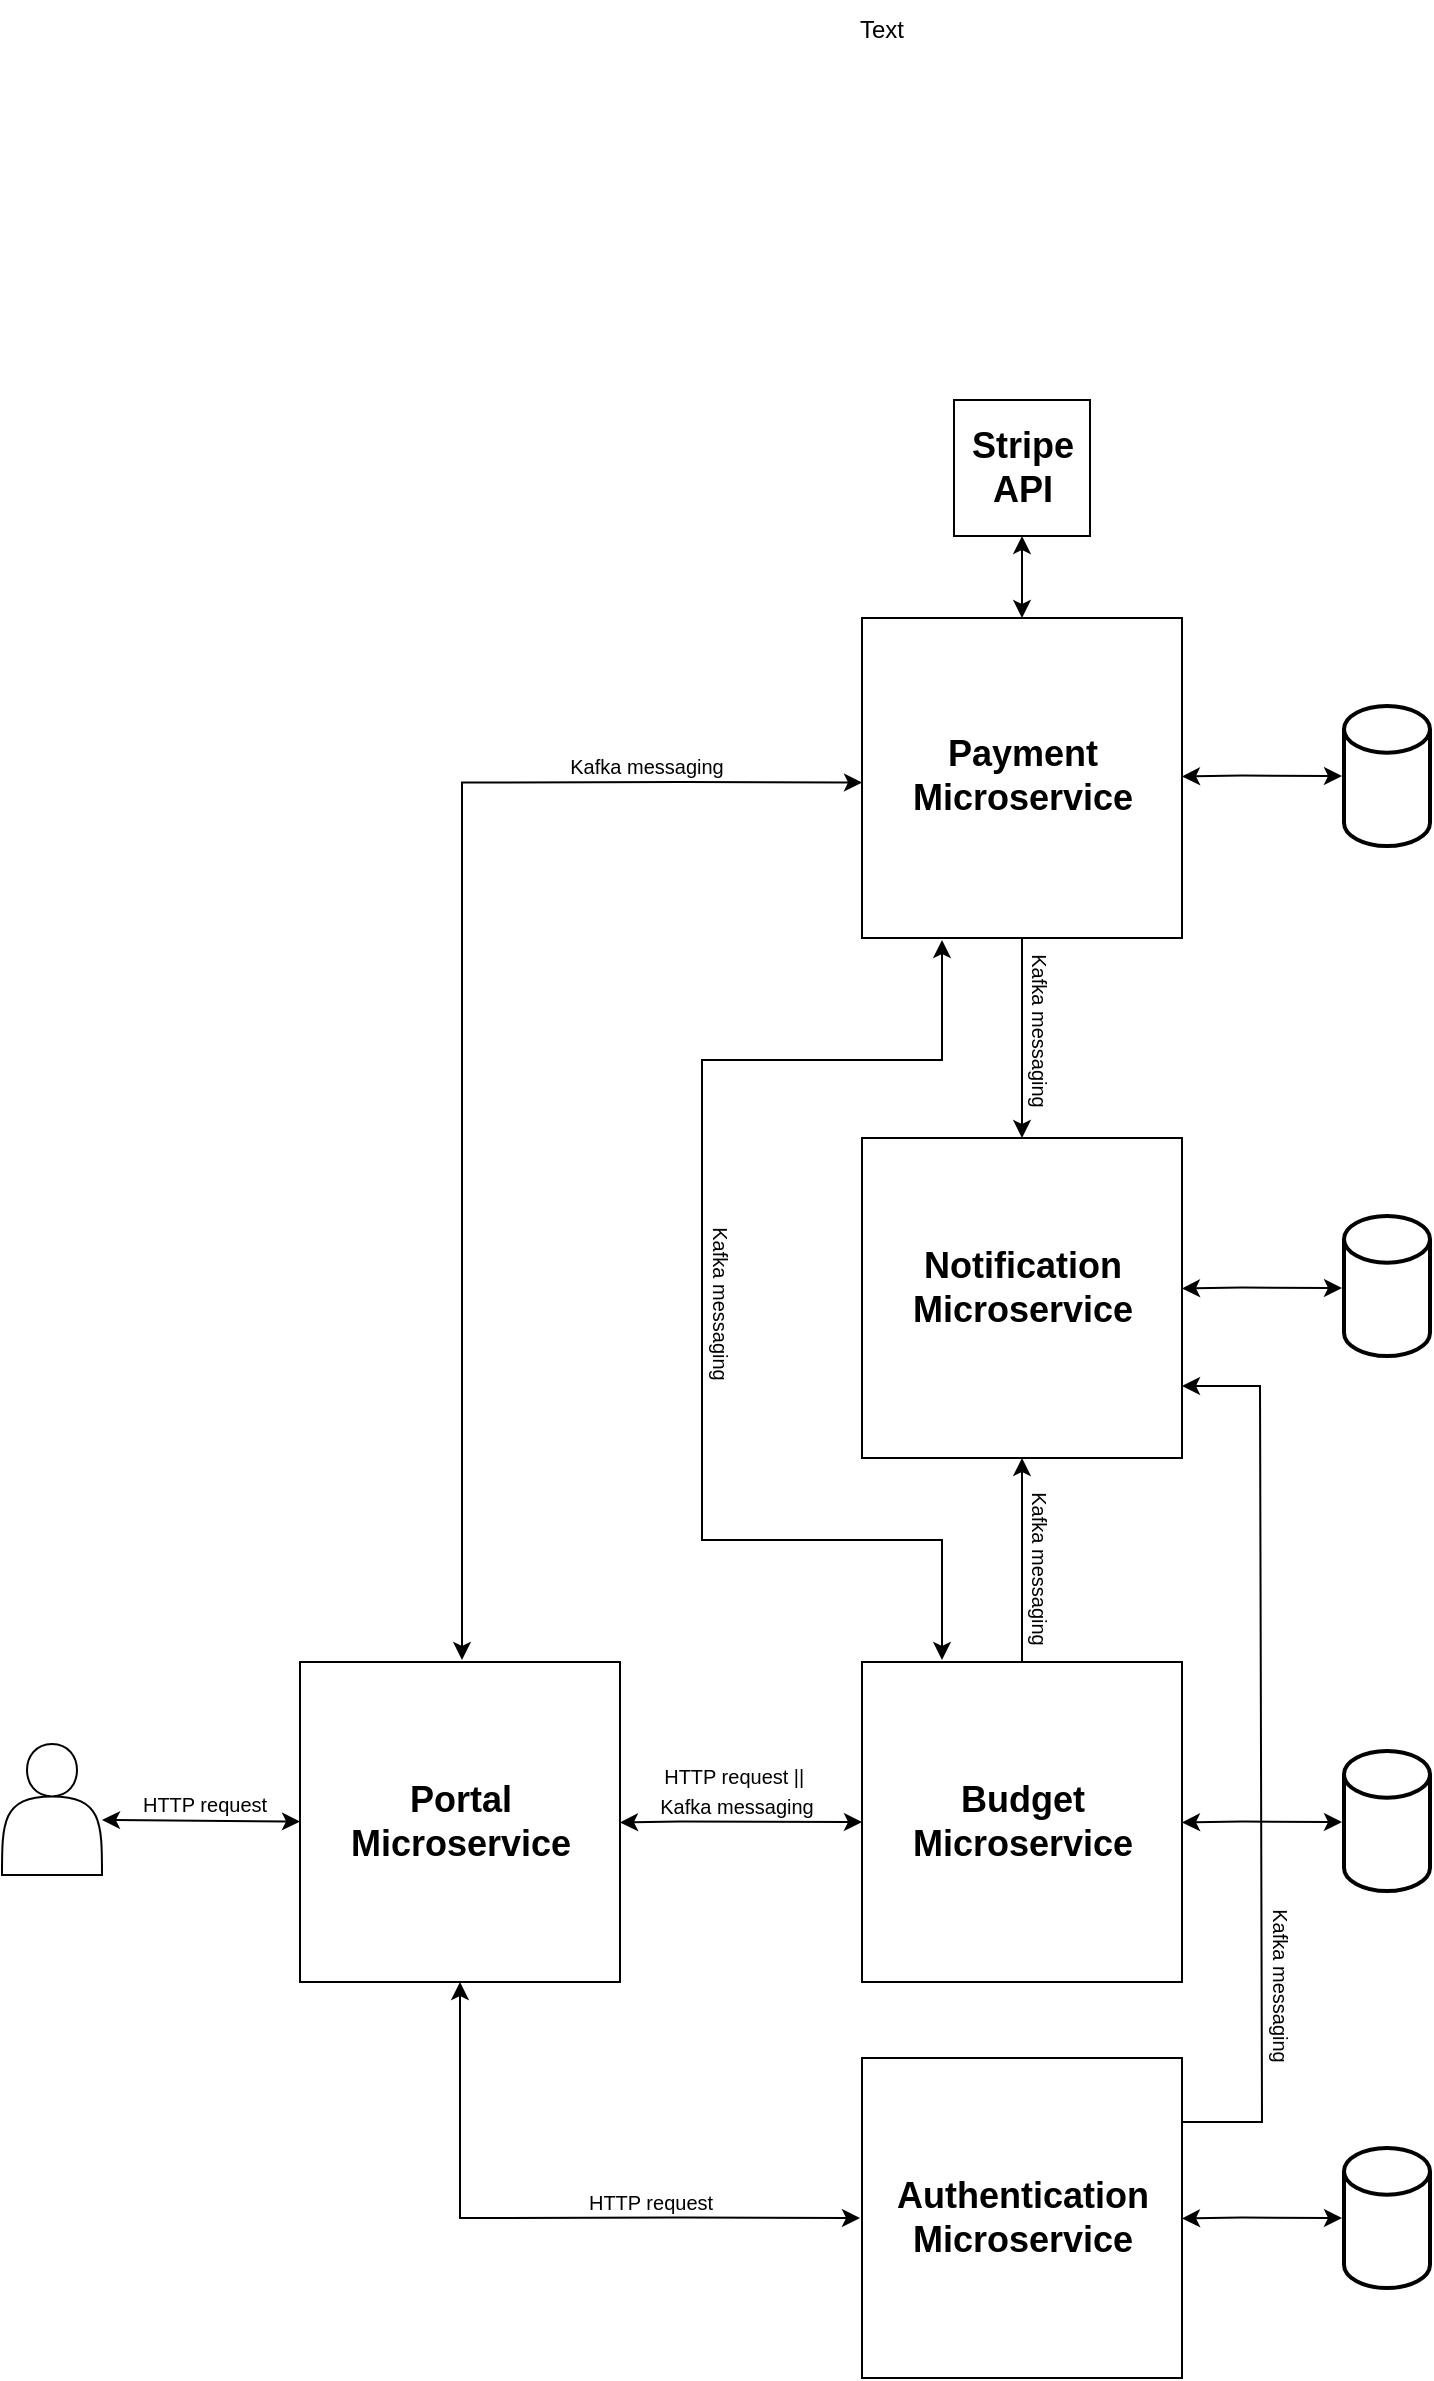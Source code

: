 <mxfile version="24.8.4">
  <diagram name="Page-1" id="SEh9UVj6TTWNKrk-7VKm">
    <mxGraphModel dx="899" dy="804" grid="0" gridSize="10" guides="1" tooltips="1" connect="1" arrows="1" fold="1" page="0" pageScale="1" pageWidth="827" pageHeight="1169" background="none" math="0" shadow="0">
      <root>
        <mxCell id="0" />
        <mxCell id="1" parent="0" />
        <mxCell id="y5lFJaWxc8QFZob6w4_z-1" value="" style="whiteSpace=wrap;html=1;aspect=fixed;" parent="1" vertex="1">
          <mxGeometry x="199" y="501" width="160" height="160" as="geometry" />
        </mxCell>
        <mxCell id="y5lFJaWxc8QFZob6w4_z-2" value="&lt;b&gt;&lt;font style=&quot;font-size: 18px;&quot;&gt;Portal&lt;br&gt;Microservice&lt;/font&gt;&lt;/b&gt;" style="text;html=1;align=center;verticalAlign=middle;whiteSpace=wrap;rounded=0;" parent="1" vertex="1">
          <mxGeometry x="221.5" y="533.5" width="115" height="95" as="geometry" />
        </mxCell>
        <mxCell id="y5lFJaWxc8QFZob6w4_z-3" value="" style="shape=actor;whiteSpace=wrap;html=1;" parent="1" vertex="1">
          <mxGeometry x="50" y="542" width="50" height="65.5" as="geometry" />
        </mxCell>
        <mxCell id="y5lFJaWxc8QFZob6w4_z-5" value="" style="endArrow=classic;startArrow=classic;html=1;rounded=0;entryX=0;entryY=0.5;entryDx=0;entryDy=0;" parent="1" edge="1">
          <mxGeometry width="50" height="50" relative="1" as="geometry">
            <mxPoint x="100" y="580" as="sourcePoint" />
            <mxPoint x="199" y="580.76" as="targetPoint" />
          </mxGeometry>
        </mxCell>
        <mxCell id="y5lFJaWxc8QFZob6w4_z-6" value="" style="whiteSpace=wrap;html=1;aspect=fixed;" parent="1" vertex="1">
          <mxGeometry x="480" y="-21" width="160" height="160" as="geometry" />
        </mxCell>
        <mxCell id="y5lFJaWxc8QFZob6w4_z-7" value="" style="whiteSpace=wrap;html=1;aspect=fixed;" parent="1" vertex="1">
          <mxGeometry x="480" y="501" width="160" height="160" as="geometry" />
        </mxCell>
        <mxCell id="y5lFJaWxc8QFZob6w4_z-8" value="" style="whiteSpace=wrap;html=1;aspect=fixed;" parent="1" vertex="1">
          <mxGeometry x="480" y="699" width="160" height="160" as="geometry" />
        </mxCell>
        <mxCell id="y5lFJaWxc8QFZob6w4_z-9" value="" style="endArrow=classic;startArrow=classic;html=1;rounded=0;entryX=0;entryY=0.5;entryDx=0;entryDy=0;" parent="1" target="y5lFJaWxc8QFZob6w4_z-7" edge="1">
          <mxGeometry width="50" height="50" relative="1" as="geometry">
            <mxPoint x="359" y="581.25" as="sourcePoint" />
            <mxPoint x="419" y="580.75" as="targetPoint" />
            <Array as="points">
              <mxPoint x="389" y="580.75" />
            </Array>
          </mxGeometry>
        </mxCell>
        <mxCell id="y5lFJaWxc8QFZob6w4_z-10" value="" style="endArrow=classic;startArrow=classic;html=1;rounded=0;" parent="1" edge="1">
          <mxGeometry width="50" height="50" relative="1" as="geometry">
            <mxPoint x="280" y="500" as="sourcePoint" />
            <mxPoint x="480" y="61.25" as="targetPoint" />
            <Array as="points">
              <mxPoint x="280" y="61.25" />
              <mxPoint x="390" y="61" />
            </Array>
          </mxGeometry>
        </mxCell>
        <mxCell id="y5lFJaWxc8QFZob6w4_z-11" value="" style="endArrow=classic;startArrow=classic;html=1;rounded=0;exitX=0.5;exitY=1;exitDx=0;exitDy=0;" parent="1" source="y5lFJaWxc8QFZob6w4_z-1" edge="1">
          <mxGeometry width="50" height="50" relative="1" as="geometry">
            <mxPoint x="279" y="619" as="sourcePoint" />
            <mxPoint x="479" y="779" as="targetPoint" />
            <Array as="points">
              <mxPoint x="279" y="779" />
              <mxPoint x="389" y="778.75" />
            </Array>
          </mxGeometry>
        </mxCell>
        <mxCell id="y5lFJaWxc8QFZob6w4_z-12" value="" style="endArrow=classic;startArrow=classic;html=1;rounded=0;entryX=0;entryY=0.5;entryDx=0;entryDy=0;" parent="1" edge="1">
          <mxGeometry width="50" height="50" relative="1" as="geometry">
            <mxPoint x="640" y="779.25" as="sourcePoint" />
            <mxPoint x="720" y="779" as="targetPoint" />
            <Array as="points">
              <mxPoint x="670" y="778.75" />
            </Array>
          </mxGeometry>
        </mxCell>
        <mxCell id="y5lFJaWxc8QFZob6w4_z-13" value="" style="endArrow=classic;startArrow=classic;html=1;rounded=0;entryX=0;entryY=0.5;entryDx=0;entryDy=0;" parent="1" edge="1">
          <mxGeometry width="50" height="50" relative="1" as="geometry">
            <mxPoint x="640" y="581.25" as="sourcePoint" />
            <mxPoint x="720" y="581" as="targetPoint" />
            <Array as="points">
              <mxPoint x="670" y="580.75" />
            </Array>
          </mxGeometry>
        </mxCell>
        <mxCell id="y5lFJaWxc8QFZob6w4_z-14" value="" style="endArrow=classic;startArrow=classic;html=1;rounded=0;entryX=0;entryY=0.5;entryDx=0;entryDy=0;" parent="1" edge="1">
          <mxGeometry width="50" height="50" relative="1" as="geometry">
            <mxPoint x="640" y="58.25" as="sourcePoint" />
            <mxPoint x="720" y="58" as="targetPoint" />
            <Array as="points">
              <mxPoint x="670" y="57.75" />
            </Array>
          </mxGeometry>
        </mxCell>
        <mxCell id="y5lFJaWxc8QFZob6w4_z-16" value="" style="strokeWidth=2;html=1;shape=mxgraph.flowchart.database;whiteSpace=wrap;" parent="1" vertex="1">
          <mxGeometry x="721" y="23" width="43" height="70" as="geometry" />
        </mxCell>
        <mxCell id="y5lFJaWxc8QFZob6w4_z-17" value="" style="strokeWidth=2;html=1;shape=mxgraph.flowchart.database;whiteSpace=wrap;" parent="1" vertex="1">
          <mxGeometry x="721" y="545.5" width="43" height="70" as="geometry" />
        </mxCell>
        <mxCell id="y5lFJaWxc8QFZob6w4_z-18" value="" style="strokeWidth=2;html=1;shape=mxgraph.flowchart.database;whiteSpace=wrap;" parent="1" vertex="1">
          <mxGeometry x="721" y="744" width="43" height="70" as="geometry" />
        </mxCell>
        <mxCell id="y5lFJaWxc8QFZob6w4_z-19" value="&lt;b&gt;&lt;font style=&quot;font-size: 18px;&quot;&gt;Payment&lt;br&gt;Microservice&lt;/font&gt;&lt;/b&gt;" style="text;html=1;align=center;verticalAlign=middle;whiteSpace=wrap;rounded=0;" parent="1" vertex="1">
          <mxGeometry x="502.5" y="10.5" width="115" height="95" as="geometry" />
        </mxCell>
        <mxCell id="y5lFJaWxc8QFZob6w4_z-20" value="&lt;b&gt;&lt;font style=&quot;font-size: 18px;&quot;&gt;Budget&lt;br&gt;Microservice&lt;/font&gt;&lt;/b&gt;" style="text;html=1;align=center;verticalAlign=middle;whiteSpace=wrap;rounded=0;" parent="1" vertex="1">
          <mxGeometry x="502.5" y="533" width="115" height="95" as="geometry" />
        </mxCell>
        <mxCell id="y5lFJaWxc8QFZob6w4_z-21" value="&lt;b&gt;&lt;font style=&quot;font-size: 18px;&quot;&gt;Authentication&lt;/font&gt;&lt;/b&gt;&lt;div&gt;&lt;b&gt;&lt;font style=&quot;font-size: 18px;&quot;&gt;Microservice&lt;/font&gt;&lt;/b&gt;&lt;/div&gt;" style="text;html=1;align=center;verticalAlign=middle;whiteSpace=wrap;rounded=0;" parent="1" vertex="1">
          <mxGeometry x="502.5" y="731.5" width="115" height="95" as="geometry" />
        </mxCell>
        <mxCell id="y5lFJaWxc8QFZob6w4_z-22" value="Text" style="text;html=1;align=center;verticalAlign=middle;whiteSpace=wrap;rounded=0;" parent="1" vertex="1">
          <mxGeometry x="460" y="-330" width="60" height="30" as="geometry" />
        </mxCell>
        <mxCell id="y5lFJaWxc8QFZob6w4_z-23" value="&lt;font style=&quot;font-size: 10px;&quot;&gt;HTTP request&lt;/font&gt;" style="text;html=1;align=center;verticalAlign=middle;whiteSpace=wrap;rounded=0;" parent="1" vertex="1">
          <mxGeometry x="333.25" y="756" width="82.5" height="30" as="geometry" />
        </mxCell>
        <mxCell id="y5lFJaWxc8QFZob6w4_z-24" value="&lt;font style=&quot;font-size: 10px;&quot;&gt;HTTP request ||&amp;nbsp;&lt;br&gt;Kafka messaging&lt;/font&gt;" style="text;html=1;align=center;verticalAlign=middle;whiteSpace=wrap;rounded=0;" parent="1" vertex="1">
          <mxGeometry x="372" y="549.5" width="91" height="30" as="geometry" />
        </mxCell>
        <mxCell id="y5lFJaWxc8QFZob6w4_z-25" value="&lt;font style=&quot;font-size: 10px;&quot;&gt;Kafka messaging&lt;/font&gt;" style="text;html=1;align=center;verticalAlign=middle;whiteSpace=wrap;rounded=0;" parent="1" vertex="1">
          <mxGeometry x="322" y="38" width="101" height="30" as="geometry" />
        </mxCell>
        <mxCell id="y5lFJaWxc8QFZob6w4_z-27" value="&lt;font style=&quot;font-size: 10px;&quot;&gt;Kafka messaging&lt;/font&gt;" style="text;html=1;align=center;verticalAlign=middle;whiteSpace=wrap;rounded=0;rotation=90;" parent="1" vertex="1">
          <mxGeometry x="524.5" y="428" width="89" height="52" as="geometry" />
        </mxCell>
        <mxCell id="XbRsqDjSk2JQRt8T-cGT-3" value="" style="whiteSpace=wrap;html=1;aspect=fixed;" parent="1" vertex="1">
          <mxGeometry x="480" y="239" width="160" height="160" as="geometry" />
        </mxCell>
        <mxCell id="XbRsqDjSk2JQRt8T-cGT-4" value="" style="endArrow=classic;startArrow=classic;html=1;rounded=0;entryX=0;entryY=0.5;entryDx=0;entryDy=0;" parent="1" edge="1">
          <mxGeometry width="50" height="50" relative="1" as="geometry">
            <mxPoint x="640" y="314.25" as="sourcePoint" />
            <mxPoint x="720" y="314" as="targetPoint" />
            <Array as="points">
              <mxPoint x="670" y="313.75" />
            </Array>
          </mxGeometry>
        </mxCell>
        <mxCell id="XbRsqDjSk2JQRt8T-cGT-5" value="&lt;b&gt;&lt;font style=&quot;font-size: 18px;&quot;&gt;Notification&lt;/font&gt;&lt;/b&gt;&lt;div&gt;&lt;b&gt;&lt;font style=&quot;font-size: 18px;&quot;&gt;Microservice&lt;/font&gt;&lt;/b&gt;&lt;/div&gt;" style="text;html=1;align=center;verticalAlign=middle;whiteSpace=wrap;rounded=0;" parent="1" vertex="1">
          <mxGeometry x="502.5" y="266.5" width="115" height="95" as="geometry" />
        </mxCell>
        <mxCell id="XbRsqDjSk2JQRt8T-cGT-6" value="" style="strokeWidth=2;html=1;shape=mxgraph.flowchart.database;whiteSpace=wrap;" parent="1" vertex="1">
          <mxGeometry x="721" y="278" width="43" height="70" as="geometry" />
        </mxCell>
        <mxCell id="XbRsqDjSk2JQRt8T-cGT-13" value="" style="endArrow=classic;startArrow=none;html=1;rounded=0;exitX=0.5;exitY=0;exitDx=0;exitDy=0;entryX=0.5;entryY=1;entryDx=0;entryDy=0;startFill=0;endFill=1;" parent="1" source="y5lFJaWxc8QFZob6w4_z-7" target="XbRsqDjSk2JQRt8T-cGT-3" edge="1">
          <mxGeometry width="50" height="50" relative="1" as="geometry">
            <mxPoint x="513" y="472" as="sourcePoint" />
            <mxPoint x="563" y="422" as="targetPoint" />
          </mxGeometry>
        </mxCell>
        <mxCell id="XbRsqDjSk2JQRt8T-cGT-14" value="&lt;font style=&quot;font-size: 10px;&quot;&gt;Kafka messaging&lt;/font&gt;" style="text;html=1;align=center;verticalAlign=middle;whiteSpace=wrap;rounded=0;rotation=90;" parent="1" vertex="1">
          <mxGeometry x="524.5" y="159" width="89" height="52" as="geometry" />
        </mxCell>
        <mxCell id="XbRsqDjSk2JQRt8T-cGT-15" value="" style="endArrow=none;startArrow=classic;html=1;rounded=0;entryX=0.5;entryY=1;entryDx=0;entryDy=0;exitX=0.5;exitY=0;exitDx=0;exitDy=0;startFill=1;endFill=0;" parent="1" source="XbRsqDjSk2JQRt8T-cGT-3" target="y5lFJaWxc8QFZob6w4_z-6" edge="1">
          <mxGeometry width="50" height="50" relative="1" as="geometry">
            <mxPoint x="465" y="200" as="sourcePoint" />
            <mxPoint x="515" y="150" as="targetPoint" />
          </mxGeometry>
        </mxCell>
        <mxCell id="XbRsqDjSk2JQRt8T-cGT-16" value="&lt;font style=&quot;font-size: 10px;&quot;&gt;HTTP request&lt;/font&gt;" style="text;html=1;align=center;verticalAlign=middle;whiteSpace=wrap;rounded=0;" parent="1" vertex="1">
          <mxGeometry x="109.5" y="557" width="82.5" height="30" as="geometry" />
        </mxCell>
        <mxCell id="XbRsqDjSk2JQRt8T-cGT-18" value="" style="endArrow=classic;html=1;rounded=0;startArrow=classic;startFill=1;" parent="1" edge="1">
          <mxGeometry width="50" height="50" relative="1" as="geometry">
            <mxPoint x="520" y="140" as="sourcePoint" />
            <mxPoint x="520" y="500" as="targetPoint" />
            <Array as="points">
              <mxPoint x="520" y="200" />
              <mxPoint x="400" y="200" />
              <mxPoint x="400" y="440" />
              <mxPoint x="520" y="440" />
            </Array>
          </mxGeometry>
        </mxCell>
        <mxCell id="XbRsqDjSk2JQRt8T-cGT-19" value="&lt;font style=&quot;font-size: 10px;&quot;&gt;Kafka messaging&lt;/font&gt;" style="text;html=1;align=center;verticalAlign=middle;whiteSpace=wrap;rounded=0;rotation=90;" parent="1" vertex="1">
          <mxGeometry x="365" y="296" width="89" height="52" as="geometry" />
        </mxCell>
        <mxCell id="OUzyZiWd4LkfnDFV4czM-1" value="" style="endArrow=classic;html=1;rounded=0;" parent="1" edge="1">
          <mxGeometry width="50" height="50" relative="1" as="geometry">
            <mxPoint x="640" y="731" as="sourcePoint" />
            <mxPoint x="640" y="363" as="targetPoint" />
            <Array as="points">
              <mxPoint x="680" y="731" />
              <mxPoint x="679" y="363" />
            </Array>
          </mxGeometry>
        </mxCell>
        <mxCell id="OUzyZiWd4LkfnDFV4czM-2" value="&lt;font style=&quot;font-size: 10px;&quot;&gt;Kafka messaging&lt;/font&gt;" style="text;html=1;align=center;verticalAlign=middle;whiteSpace=wrap;rounded=0;rotation=90;" parent="1" vertex="1">
          <mxGeometry x="645" y="637" width="89" height="52" as="geometry" />
        </mxCell>
        <mxCell id="mx-fiauWX2-0beVSpEYA-1" value="" style="whiteSpace=wrap;html=1;aspect=fixed;" vertex="1" parent="1">
          <mxGeometry x="526" y="-130" width="68" height="68" as="geometry" />
        </mxCell>
        <mxCell id="mx-fiauWX2-0beVSpEYA-2" value="&lt;span style=&quot;font-size: 18px;&quot;&gt;&lt;b&gt;Stripe&lt;br&gt;API&lt;/b&gt;&lt;/span&gt;" style="text;html=1;align=center;verticalAlign=middle;whiteSpace=wrap;rounded=0;" vertex="1" parent="1">
          <mxGeometry x="528.62" y="-124" width="62.75" height="56" as="geometry" />
        </mxCell>
        <mxCell id="mx-fiauWX2-0beVSpEYA-3" value="" style="endArrow=classic;startArrow=classic;html=1;rounded=0;entryX=0.5;entryY=1;entryDx=0;entryDy=0;exitX=0.5;exitY=0;exitDx=0;exitDy=0;" edge="1" parent="1" source="y5lFJaWxc8QFZob6w4_z-6" target="mx-fiauWX2-0beVSpEYA-1">
          <mxGeometry width="50" height="50" relative="1" as="geometry">
            <mxPoint x="560" y="-41.5" as="sourcePoint" />
            <mxPoint x="640" y="-41.75" as="targetPoint" />
            <Array as="points" />
          </mxGeometry>
        </mxCell>
      </root>
    </mxGraphModel>
  </diagram>
</mxfile>
